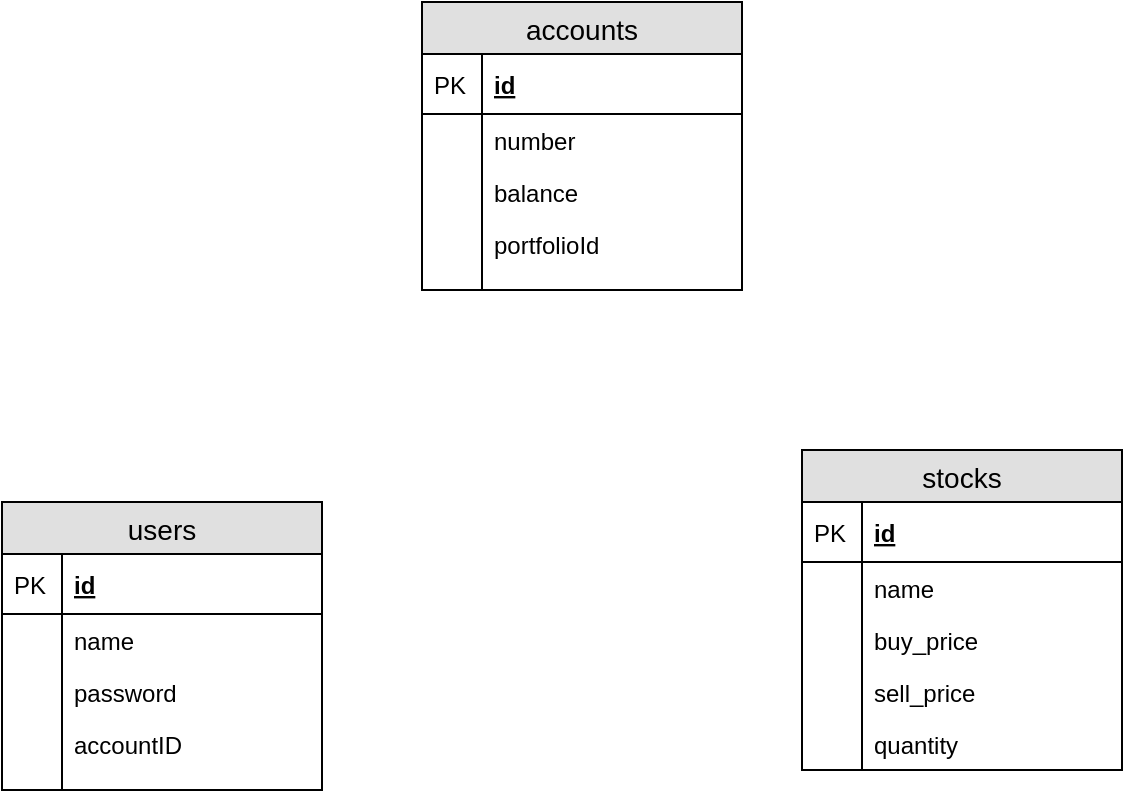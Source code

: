 <mxfile version="12.7.0" type="device"><diagram id="yF9kXyyIe5-aXtvxgHTv" name="Page-1"><mxGraphModel dx="1408" dy="755" grid="1" gridSize="10" guides="1" tooltips="1" connect="1" arrows="1" fold="1" page="1" pageScale="1" pageWidth="827" pageHeight="1169" math="0" shadow="0"><root><mxCell id="0"/><mxCell id="1" parent="0"/><mxCell id="25bgjM-dDs6NIcq7UYfF-1" value="users" style="swimlane;fontStyle=0;childLayout=stackLayout;horizontal=1;startSize=26;fillColor=#e0e0e0;horizontalStack=0;resizeParent=1;resizeParentMax=0;resizeLast=0;collapsible=1;marginBottom=0;swimlaneFillColor=#ffffff;align=center;fontSize=14;" vertex="1" parent="1"><mxGeometry x="70" y="430" width="160" height="144" as="geometry"/></mxCell><mxCell id="25bgjM-dDs6NIcq7UYfF-2" value="id" style="shape=partialRectangle;top=0;left=0;right=0;bottom=1;align=left;verticalAlign=middle;fillColor=none;spacingLeft=34;spacingRight=4;overflow=hidden;rotatable=0;points=[[0,0.5],[1,0.5]];portConstraint=eastwest;dropTarget=0;fontStyle=5;fontSize=12;" vertex="1" parent="25bgjM-dDs6NIcq7UYfF-1"><mxGeometry y="26" width="160" height="30" as="geometry"/></mxCell><mxCell id="25bgjM-dDs6NIcq7UYfF-3" value="PK" style="shape=partialRectangle;top=0;left=0;bottom=0;fillColor=none;align=left;verticalAlign=middle;spacingLeft=4;spacingRight=4;overflow=hidden;rotatable=0;points=[];portConstraint=eastwest;part=1;fontSize=12;" vertex="1" connectable="0" parent="25bgjM-dDs6NIcq7UYfF-2"><mxGeometry width="30" height="30" as="geometry"/></mxCell><mxCell id="25bgjM-dDs6NIcq7UYfF-4" value="name" style="shape=partialRectangle;top=0;left=0;right=0;bottom=0;align=left;verticalAlign=top;fillColor=none;spacingLeft=34;spacingRight=4;overflow=hidden;rotatable=0;points=[[0,0.5],[1,0.5]];portConstraint=eastwest;dropTarget=0;fontSize=12;" vertex="1" parent="25bgjM-dDs6NIcq7UYfF-1"><mxGeometry y="56" width="160" height="26" as="geometry"/></mxCell><mxCell id="25bgjM-dDs6NIcq7UYfF-5" value="" style="shape=partialRectangle;top=0;left=0;bottom=0;fillColor=none;align=left;verticalAlign=top;spacingLeft=4;spacingRight=4;overflow=hidden;rotatable=0;points=[];portConstraint=eastwest;part=1;fontSize=12;" vertex="1" connectable="0" parent="25bgjM-dDs6NIcq7UYfF-4"><mxGeometry width="30" height="26" as="geometry"/></mxCell><mxCell id="25bgjM-dDs6NIcq7UYfF-6" value="password" style="shape=partialRectangle;top=0;left=0;right=0;bottom=0;align=left;verticalAlign=top;fillColor=none;spacingLeft=34;spacingRight=4;overflow=hidden;rotatable=0;points=[[0,0.5],[1,0.5]];portConstraint=eastwest;dropTarget=0;fontSize=12;" vertex="1" parent="25bgjM-dDs6NIcq7UYfF-1"><mxGeometry y="82" width="160" height="26" as="geometry"/></mxCell><mxCell id="25bgjM-dDs6NIcq7UYfF-7" value="" style="shape=partialRectangle;top=0;left=0;bottom=0;fillColor=none;align=left;verticalAlign=top;spacingLeft=4;spacingRight=4;overflow=hidden;rotatable=0;points=[];portConstraint=eastwest;part=1;fontSize=12;" vertex="1" connectable="0" parent="25bgjM-dDs6NIcq7UYfF-6"><mxGeometry width="30" height="26" as="geometry"/></mxCell><mxCell id="25bgjM-dDs6NIcq7UYfF-8" value="accountID" style="shape=partialRectangle;top=0;left=0;right=0;bottom=0;align=left;verticalAlign=top;fillColor=none;spacingLeft=34;spacingRight=4;overflow=hidden;rotatable=0;points=[[0,0.5],[1,0.5]];portConstraint=eastwest;dropTarget=0;fontSize=12;" vertex="1" parent="25bgjM-dDs6NIcq7UYfF-1"><mxGeometry y="108" width="160" height="26" as="geometry"/></mxCell><mxCell id="25bgjM-dDs6NIcq7UYfF-9" value="" style="shape=partialRectangle;top=0;left=0;bottom=0;fillColor=none;align=left;verticalAlign=top;spacingLeft=4;spacingRight=4;overflow=hidden;rotatable=0;points=[];portConstraint=eastwest;part=1;fontSize=12;" vertex="1" connectable="0" parent="25bgjM-dDs6NIcq7UYfF-8"><mxGeometry width="30" height="26" as="geometry"/></mxCell><mxCell id="25bgjM-dDs6NIcq7UYfF-10" value="" style="shape=partialRectangle;top=0;left=0;right=0;bottom=0;align=left;verticalAlign=top;fillColor=none;spacingLeft=34;spacingRight=4;overflow=hidden;rotatable=0;points=[[0,0.5],[1,0.5]];portConstraint=eastwest;dropTarget=0;fontSize=12;" vertex="1" parent="25bgjM-dDs6NIcq7UYfF-1"><mxGeometry y="134" width="160" height="10" as="geometry"/></mxCell><mxCell id="25bgjM-dDs6NIcq7UYfF-11" value="" style="shape=partialRectangle;top=0;left=0;bottom=0;fillColor=none;align=left;verticalAlign=top;spacingLeft=4;spacingRight=4;overflow=hidden;rotatable=0;points=[];portConstraint=eastwest;part=1;fontSize=12;" vertex="1" connectable="0" parent="25bgjM-dDs6NIcq7UYfF-10"><mxGeometry width="30" height="10" as="geometry"/></mxCell><mxCell id="25bgjM-dDs6NIcq7UYfF-12" value="accounts" style="swimlane;fontStyle=0;childLayout=stackLayout;horizontal=1;startSize=26;fillColor=#e0e0e0;horizontalStack=0;resizeParent=1;resizeParentMax=0;resizeLast=0;collapsible=1;marginBottom=0;swimlaneFillColor=#ffffff;align=center;fontSize=14;" vertex="1" parent="1"><mxGeometry x="280" y="180" width="160" height="144" as="geometry"/></mxCell><mxCell id="25bgjM-dDs6NIcq7UYfF-13" value="id" style="shape=partialRectangle;top=0;left=0;right=0;bottom=1;align=left;verticalAlign=middle;fillColor=none;spacingLeft=34;spacingRight=4;overflow=hidden;rotatable=0;points=[[0,0.5],[1,0.5]];portConstraint=eastwest;dropTarget=0;fontStyle=5;fontSize=12;" vertex="1" parent="25bgjM-dDs6NIcq7UYfF-12"><mxGeometry y="26" width="160" height="30" as="geometry"/></mxCell><mxCell id="25bgjM-dDs6NIcq7UYfF-14" value="PK" style="shape=partialRectangle;top=0;left=0;bottom=0;fillColor=none;align=left;verticalAlign=middle;spacingLeft=4;spacingRight=4;overflow=hidden;rotatable=0;points=[];portConstraint=eastwest;part=1;fontSize=12;" vertex="1" connectable="0" parent="25bgjM-dDs6NIcq7UYfF-13"><mxGeometry width="30" height="30" as="geometry"/></mxCell><mxCell id="25bgjM-dDs6NIcq7UYfF-15" value="number" style="shape=partialRectangle;top=0;left=0;right=0;bottom=0;align=left;verticalAlign=top;fillColor=none;spacingLeft=34;spacingRight=4;overflow=hidden;rotatable=0;points=[[0,0.5],[1,0.5]];portConstraint=eastwest;dropTarget=0;fontSize=12;" vertex="1" parent="25bgjM-dDs6NIcq7UYfF-12"><mxGeometry y="56" width="160" height="26" as="geometry"/></mxCell><mxCell id="25bgjM-dDs6NIcq7UYfF-16" value="" style="shape=partialRectangle;top=0;left=0;bottom=0;fillColor=none;align=left;verticalAlign=top;spacingLeft=4;spacingRight=4;overflow=hidden;rotatable=0;points=[];portConstraint=eastwest;part=1;fontSize=12;" vertex="1" connectable="0" parent="25bgjM-dDs6NIcq7UYfF-15"><mxGeometry width="30" height="26" as="geometry"/></mxCell><mxCell id="25bgjM-dDs6NIcq7UYfF-17" value="balance" style="shape=partialRectangle;top=0;left=0;right=0;bottom=0;align=left;verticalAlign=top;fillColor=none;spacingLeft=34;spacingRight=4;overflow=hidden;rotatable=0;points=[[0,0.5],[1,0.5]];portConstraint=eastwest;dropTarget=0;fontSize=12;" vertex="1" parent="25bgjM-dDs6NIcq7UYfF-12"><mxGeometry y="82" width="160" height="26" as="geometry"/></mxCell><mxCell id="25bgjM-dDs6NIcq7UYfF-18" value="" style="shape=partialRectangle;top=0;left=0;bottom=0;fillColor=none;align=left;verticalAlign=top;spacingLeft=4;spacingRight=4;overflow=hidden;rotatable=0;points=[];portConstraint=eastwest;part=1;fontSize=12;" vertex="1" connectable="0" parent="25bgjM-dDs6NIcq7UYfF-17"><mxGeometry width="30" height="26" as="geometry"/></mxCell><mxCell id="25bgjM-dDs6NIcq7UYfF-19" value="portfolioId" style="shape=partialRectangle;top=0;left=0;right=0;bottom=0;align=left;verticalAlign=top;fillColor=none;spacingLeft=34;spacingRight=4;overflow=hidden;rotatable=0;points=[[0,0.5],[1,0.5]];portConstraint=eastwest;dropTarget=0;fontSize=12;" vertex="1" parent="25bgjM-dDs6NIcq7UYfF-12"><mxGeometry y="108" width="160" height="26" as="geometry"/></mxCell><mxCell id="25bgjM-dDs6NIcq7UYfF-20" value="" style="shape=partialRectangle;top=0;left=0;bottom=0;fillColor=none;align=left;verticalAlign=top;spacingLeft=4;spacingRight=4;overflow=hidden;rotatable=0;points=[];portConstraint=eastwest;part=1;fontSize=12;" vertex="1" connectable="0" parent="25bgjM-dDs6NIcq7UYfF-19"><mxGeometry width="30" height="26" as="geometry"/></mxCell><mxCell id="25bgjM-dDs6NIcq7UYfF-21" value="" style="shape=partialRectangle;top=0;left=0;right=0;bottom=0;align=left;verticalAlign=top;fillColor=none;spacingLeft=34;spacingRight=4;overflow=hidden;rotatable=0;points=[[0,0.5],[1,0.5]];portConstraint=eastwest;dropTarget=0;fontSize=12;" vertex="1" parent="25bgjM-dDs6NIcq7UYfF-12"><mxGeometry y="134" width="160" height="10" as="geometry"/></mxCell><mxCell id="25bgjM-dDs6NIcq7UYfF-22" value="" style="shape=partialRectangle;top=0;left=0;bottom=0;fillColor=none;align=left;verticalAlign=top;spacingLeft=4;spacingRight=4;overflow=hidden;rotatable=0;points=[];portConstraint=eastwest;part=1;fontSize=12;" vertex="1" connectable="0" parent="25bgjM-dDs6NIcq7UYfF-21"><mxGeometry width="30" height="10" as="geometry"/></mxCell><mxCell id="25bgjM-dDs6NIcq7UYfF-23" value="stocks" style="swimlane;fontStyle=0;childLayout=stackLayout;horizontal=1;startSize=26;fillColor=#e0e0e0;horizontalStack=0;resizeParent=1;resizeParentMax=0;resizeLast=0;collapsible=1;marginBottom=0;swimlaneFillColor=#ffffff;align=center;fontSize=14;" vertex="1" parent="1"><mxGeometry x="470" y="404" width="160" height="160" as="geometry"/></mxCell><mxCell id="25bgjM-dDs6NIcq7UYfF-24" value="id" style="shape=partialRectangle;top=0;left=0;right=0;bottom=1;align=left;verticalAlign=middle;fillColor=none;spacingLeft=34;spacingRight=4;overflow=hidden;rotatable=0;points=[[0,0.5],[1,0.5]];portConstraint=eastwest;dropTarget=0;fontStyle=5;fontSize=12;" vertex="1" parent="25bgjM-dDs6NIcq7UYfF-23"><mxGeometry y="26" width="160" height="30" as="geometry"/></mxCell><mxCell id="25bgjM-dDs6NIcq7UYfF-25" value="PK" style="shape=partialRectangle;top=0;left=0;bottom=0;fillColor=none;align=left;verticalAlign=middle;spacingLeft=4;spacingRight=4;overflow=hidden;rotatable=0;points=[];portConstraint=eastwest;part=1;fontSize=12;" vertex="1" connectable="0" parent="25bgjM-dDs6NIcq7UYfF-24"><mxGeometry width="30" height="30" as="geometry"/></mxCell><mxCell id="25bgjM-dDs6NIcq7UYfF-26" value="name" style="shape=partialRectangle;top=0;left=0;right=0;bottom=0;align=left;verticalAlign=top;fillColor=none;spacingLeft=34;spacingRight=4;overflow=hidden;rotatable=0;points=[[0,0.5],[1,0.5]];portConstraint=eastwest;dropTarget=0;fontSize=12;" vertex="1" parent="25bgjM-dDs6NIcq7UYfF-23"><mxGeometry y="56" width="160" height="26" as="geometry"/></mxCell><mxCell id="25bgjM-dDs6NIcq7UYfF-27" value="" style="shape=partialRectangle;top=0;left=0;bottom=0;fillColor=none;align=left;verticalAlign=top;spacingLeft=4;spacingRight=4;overflow=hidden;rotatable=0;points=[];portConstraint=eastwest;part=1;fontSize=12;" vertex="1" connectable="0" parent="25bgjM-dDs6NIcq7UYfF-26"><mxGeometry width="30" height="26" as="geometry"/></mxCell><mxCell id="25bgjM-dDs6NIcq7UYfF-28" value="buy_price" style="shape=partialRectangle;top=0;left=0;right=0;bottom=0;align=left;verticalAlign=top;fillColor=none;spacingLeft=34;spacingRight=4;overflow=hidden;rotatable=0;points=[[0,0.5],[1,0.5]];portConstraint=eastwest;dropTarget=0;fontSize=12;" vertex="1" parent="25bgjM-dDs6NIcq7UYfF-23"><mxGeometry y="82" width="160" height="26" as="geometry"/></mxCell><mxCell id="25bgjM-dDs6NIcq7UYfF-29" value="" style="shape=partialRectangle;top=0;left=0;bottom=0;fillColor=none;align=left;verticalAlign=top;spacingLeft=4;spacingRight=4;overflow=hidden;rotatable=0;points=[];portConstraint=eastwest;part=1;fontSize=12;" vertex="1" connectable="0" parent="25bgjM-dDs6NIcq7UYfF-28"><mxGeometry width="30" height="26" as="geometry"/></mxCell><mxCell id="25bgjM-dDs6NIcq7UYfF-30" value="sell_price" style="shape=partialRectangle;top=0;left=0;right=0;bottom=0;align=left;verticalAlign=top;fillColor=none;spacingLeft=34;spacingRight=4;overflow=hidden;rotatable=0;points=[[0,0.5],[1,0.5]];portConstraint=eastwest;dropTarget=0;fontSize=12;" vertex="1" parent="25bgjM-dDs6NIcq7UYfF-23"><mxGeometry y="108" width="160" height="26" as="geometry"/></mxCell><mxCell id="25bgjM-dDs6NIcq7UYfF-31" value="" style="shape=partialRectangle;top=0;left=0;bottom=0;fillColor=none;align=left;verticalAlign=top;spacingLeft=4;spacingRight=4;overflow=hidden;rotatable=0;points=[];portConstraint=eastwest;part=1;fontSize=12;" vertex="1" connectable="0" parent="25bgjM-dDs6NIcq7UYfF-30"><mxGeometry width="30" height="26" as="geometry"/></mxCell><mxCell id="25bgjM-dDs6NIcq7UYfF-32" value="quantity" style="shape=partialRectangle;top=0;left=0;right=0;bottom=0;align=left;verticalAlign=top;fillColor=none;spacingLeft=34;spacingRight=4;overflow=hidden;rotatable=0;points=[[0,0.5],[1,0.5]];portConstraint=eastwest;dropTarget=0;fontSize=12;" vertex="1" parent="25bgjM-dDs6NIcq7UYfF-23"><mxGeometry y="134" width="160" height="26" as="geometry"/></mxCell><mxCell id="25bgjM-dDs6NIcq7UYfF-33" value="" style="shape=partialRectangle;top=0;left=0;bottom=0;fillColor=none;align=left;verticalAlign=top;spacingLeft=4;spacingRight=4;overflow=hidden;rotatable=0;points=[];portConstraint=eastwest;part=1;fontSize=12;" vertex="1" connectable="0" parent="25bgjM-dDs6NIcq7UYfF-32"><mxGeometry width="30" height="26" as="geometry"/></mxCell></root></mxGraphModel></diagram></mxfile>